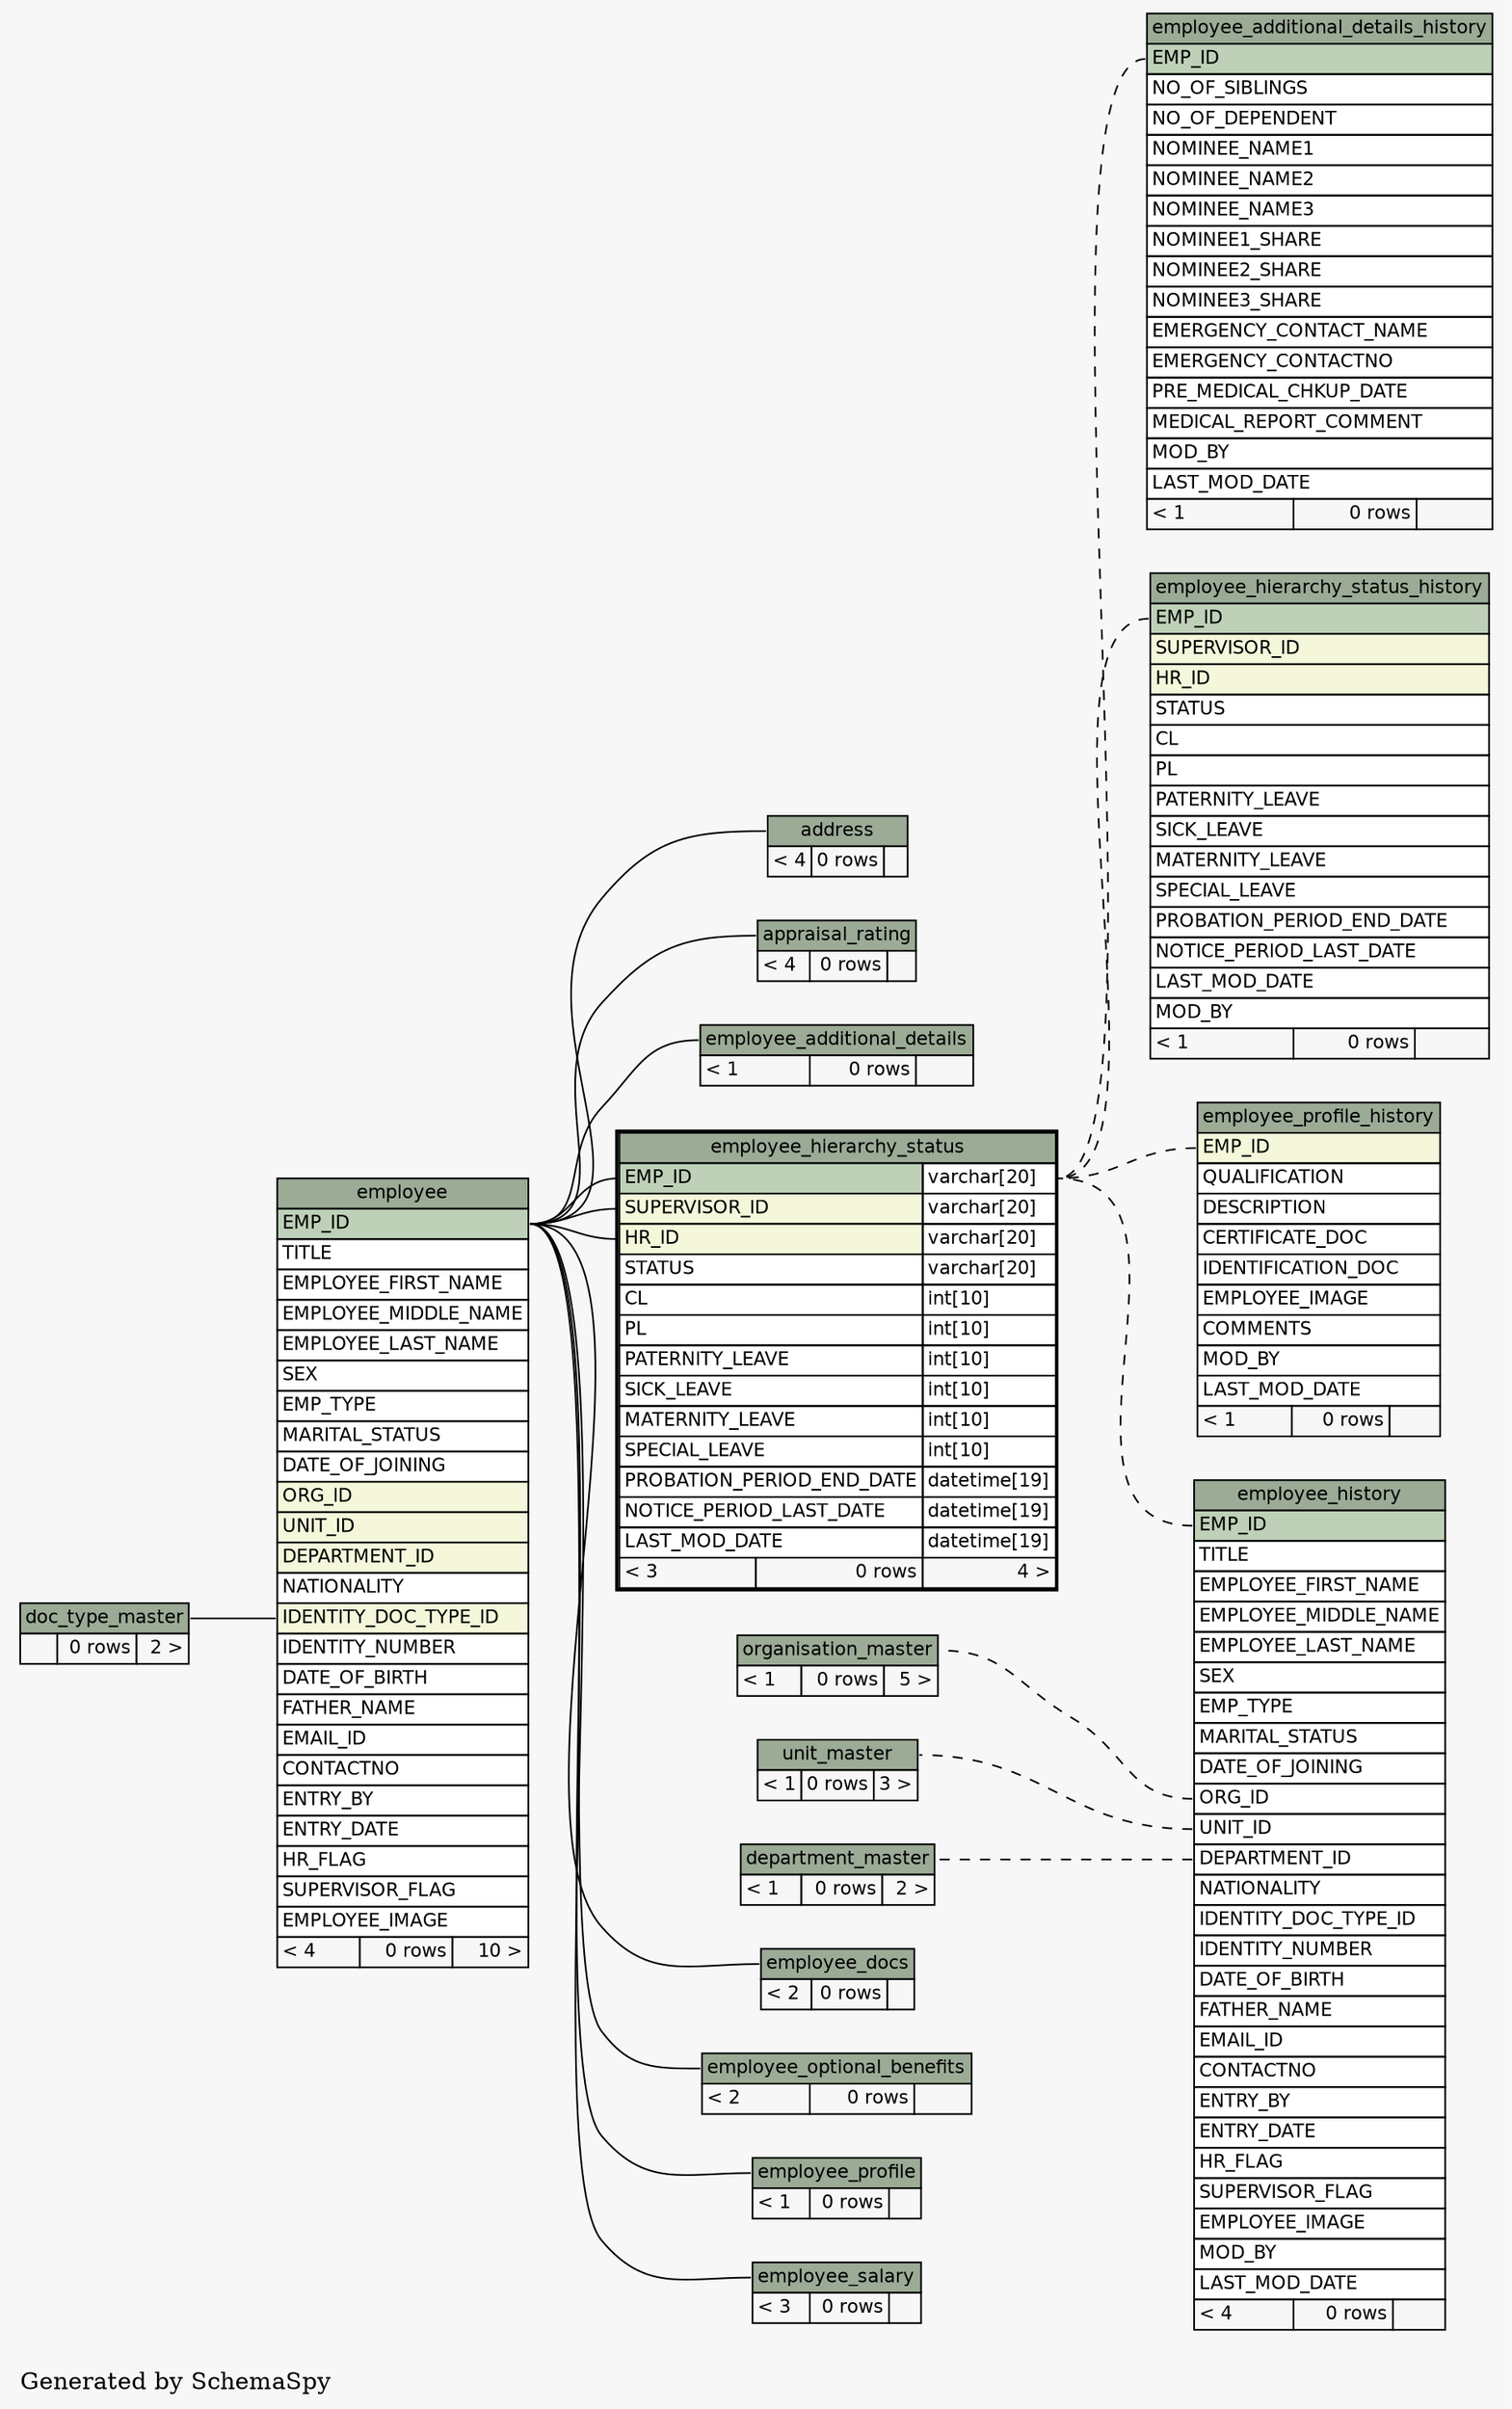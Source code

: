 // dot 2.38.0 on Windows 7 6.1
digraph "impliedTwoDegreesRelationshipsGraph" {
  graph [
    rankdir="RL"
    bgcolor="#f7f7f7"
    label="\nGenerated by SchemaSpy"
    labeljust="l"
  ];
  node [
    fontname="Helvetica"
    fontsize="11"
    shape="plaintext"
  ];
  edge [
    arrowsize="0.8"
  ];
  "address":"address.heading":w -> "employee":"EMP_ID":e [arrowtail=tee arrowhead=none];
  "appraisal_rating":"appraisal_rating.heading":w -> "employee":"EMP_ID":e [arrowtail=crowtee arrowhead=none];
  "employee":"IDENTITY_DOC_TYPE_ID":w -> "doc_type_master":"doc_type_master.heading":e [arrowtail=crowodot arrowhead=none];
  "employee_additional_details":"employee_additional_details.heading":w -> "employee":"EMP_ID":e [arrowtail=tee arrowhead=none];
  "employee_additional_details_history":"EMP_ID":w -> "employee_hierarchy_status":"EMP_ID.type":e [arrowtail=tee arrowhead=none style=dashed];
  "employee_docs":"employee_docs.heading":w -> "employee":"EMP_ID":e [arrowtail=crowtee arrowhead=none];
  "employee_hierarchy_status":"EMP_ID":w -> "employee":"EMP_ID":e [arrowtail=tee arrowhead=none];
  "employee_hierarchy_status":"HR_ID":w -> "employee":"EMP_ID":e [arrowtail=crowodot arrowhead=none];
  "employee_hierarchy_status":"SUPERVISOR_ID":w -> "employee":"EMP_ID":e [arrowtail=crowodot arrowhead=none];
  "employee_hierarchy_status_history":"EMP_ID":w -> "employee_hierarchy_status":"EMP_ID.type":e [arrowtail=tee arrowhead=none style=dashed];
  "employee_history":"DEPARTMENT_ID":w -> "department_master":"department_master.heading":e [arrowtail=crowodot arrowhead=none style=dashed];
  "employee_history":"EMP_ID":w -> "employee_hierarchy_status":"EMP_ID.type":e [arrowtail=tee arrowhead=none style=dashed];
  "employee_history":"ORG_ID":w -> "organisation_master":"organisation_master.heading":e [arrowtail=crowodot arrowhead=none style=dashed];
  "employee_history":"UNIT_ID":w -> "unit_master":"unit_master.heading":e [arrowtail=crowodot arrowhead=none style=dashed];
  "employee_optional_benefits":"employee_optional_benefits.heading":w -> "employee":"EMP_ID":e [arrowtail=crowodot arrowhead=none];
  "employee_profile":"employee_profile.heading":w -> "employee":"EMP_ID":e [arrowtail=tee arrowhead=none];
  "employee_profile_history":"EMP_ID":w -> "employee_hierarchy_status":"EMP_ID.type":e [arrowtail=crowodot arrowhead=none style=dashed];
  "employee_salary":"employee_salary.heading":w -> "employee":"EMP_ID":e [arrowtail=crowtee arrowhead=none];
  "address" [
    label=<
    <TABLE BORDER="0" CELLBORDER="1" CELLSPACING="0" BGCOLOR="#ffffff">
      <TR><TD PORT="address.heading" COLSPAN="3" BGCOLOR="#9bab96" ALIGN="CENTER">address</TD></TR>
      <TR><TD ALIGN="LEFT" BGCOLOR="#f7f7f7">&lt; 4</TD><TD ALIGN="RIGHT" BGCOLOR="#f7f7f7">0 rows</TD><TD ALIGN="RIGHT" BGCOLOR="#f7f7f7">  </TD></TR>
    </TABLE>>
    URL="address.html#graph"
    tooltip="address"
  ];
  "appraisal_rating" [
    label=<
    <TABLE BORDER="0" CELLBORDER="1" CELLSPACING="0" BGCOLOR="#ffffff">
      <TR><TD PORT="appraisal_rating.heading" COLSPAN="3" BGCOLOR="#9bab96" ALIGN="CENTER">appraisal_rating</TD></TR>
      <TR><TD ALIGN="LEFT" BGCOLOR="#f7f7f7">&lt; 4</TD><TD ALIGN="RIGHT" BGCOLOR="#f7f7f7">0 rows</TD><TD ALIGN="RIGHT" BGCOLOR="#f7f7f7">  </TD></TR>
    </TABLE>>
    URL="appraisal_rating.html#graph"
    tooltip="appraisal_rating"
  ];
  "department_master" [
    label=<
    <TABLE BORDER="0" CELLBORDER="1" CELLSPACING="0" BGCOLOR="#ffffff">
      <TR><TD PORT="department_master.heading" COLSPAN="3" BGCOLOR="#9bab96" ALIGN="CENTER">department_master</TD></TR>
      <TR><TD ALIGN="LEFT" BGCOLOR="#f7f7f7">&lt; 1</TD><TD ALIGN="RIGHT" BGCOLOR="#f7f7f7">0 rows</TD><TD ALIGN="RIGHT" BGCOLOR="#f7f7f7">2 &gt;</TD></TR>
    </TABLE>>
    URL="department_master.html#graph"
    tooltip="department_master"
  ];
  "doc_type_master" [
    label=<
    <TABLE BORDER="0" CELLBORDER="1" CELLSPACING="0" BGCOLOR="#ffffff">
      <TR><TD PORT="doc_type_master.heading" COLSPAN="3" BGCOLOR="#9bab96" ALIGN="CENTER">doc_type_master</TD></TR>
      <TR><TD ALIGN="LEFT" BGCOLOR="#f7f7f7">  </TD><TD ALIGN="RIGHT" BGCOLOR="#f7f7f7">0 rows</TD><TD ALIGN="RIGHT" BGCOLOR="#f7f7f7">2 &gt;</TD></TR>
    </TABLE>>
    URL="doc_type_master.html#graph"
    tooltip="doc_type_master"
  ];
  "employee" [
    label=<
    <TABLE BORDER="0" CELLBORDER="1" CELLSPACING="0" BGCOLOR="#ffffff">
      <TR><TD PORT="employee.heading" COLSPAN="3" BGCOLOR="#9bab96" ALIGN="CENTER">employee</TD></TR>
      <TR><TD PORT="EMP_ID" COLSPAN="3" BGCOLOR="#bed1b8" ALIGN="LEFT">EMP_ID</TD></TR>
      <TR><TD PORT="TITLE" COLSPAN="3" ALIGN="LEFT">TITLE</TD></TR>
      <TR><TD PORT="EMPLOYEE_FIRST_NAME" COLSPAN="3" ALIGN="LEFT">EMPLOYEE_FIRST_NAME</TD></TR>
      <TR><TD PORT="EMPLOYEE_MIDDLE_NAME" COLSPAN="3" ALIGN="LEFT">EMPLOYEE_MIDDLE_NAME</TD></TR>
      <TR><TD PORT="EMPLOYEE_LAST_NAME" COLSPAN="3" ALIGN="LEFT">EMPLOYEE_LAST_NAME</TD></TR>
      <TR><TD PORT="SEX" COLSPAN="3" ALIGN="LEFT">SEX</TD></TR>
      <TR><TD PORT="EMP_TYPE" COLSPAN="3" ALIGN="LEFT">EMP_TYPE</TD></TR>
      <TR><TD PORT="MARITAL_STATUS" COLSPAN="3" ALIGN="LEFT">MARITAL_STATUS</TD></TR>
      <TR><TD PORT="DATE_OF_JOINING" COLSPAN="3" ALIGN="LEFT">DATE_OF_JOINING</TD></TR>
      <TR><TD PORT="ORG_ID" COLSPAN="3" BGCOLOR="#f4f7da" ALIGN="LEFT">ORG_ID</TD></TR>
      <TR><TD PORT="UNIT_ID" COLSPAN="3" BGCOLOR="#f4f7da" ALIGN="LEFT">UNIT_ID</TD></TR>
      <TR><TD PORT="DEPARTMENT_ID" COLSPAN="3" BGCOLOR="#f4f7da" ALIGN="LEFT">DEPARTMENT_ID</TD></TR>
      <TR><TD PORT="NATIONALITY" COLSPAN="3" ALIGN="LEFT">NATIONALITY</TD></TR>
      <TR><TD PORT="IDENTITY_DOC_TYPE_ID" COLSPAN="3" BGCOLOR="#f4f7da" ALIGN="LEFT">IDENTITY_DOC_TYPE_ID</TD></TR>
      <TR><TD PORT="IDENTITY_NUMBER" COLSPAN="3" ALIGN="LEFT">IDENTITY_NUMBER</TD></TR>
      <TR><TD PORT="DATE_OF_BIRTH" COLSPAN="3" ALIGN="LEFT">DATE_OF_BIRTH</TD></TR>
      <TR><TD PORT="FATHER_NAME" COLSPAN="3" ALIGN="LEFT">FATHER_NAME</TD></TR>
      <TR><TD PORT="EMAIL_ID" COLSPAN="3" ALIGN="LEFT">EMAIL_ID</TD></TR>
      <TR><TD PORT="CONTACTNO" COLSPAN="3" ALIGN="LEFT">CONTACTNO</TD></TR>
      <TR><TD PORT="ENTRY_BY" COLSPAN="3" ALIGN="LEFT">ENTRY_BY</TD></TR>
      <TR><TD PORT="ENTRY_DATE" COLSPAN="3" ALIGN="LEFT">ENTRY_DATE</TD></TR>
      <TR><TD PORT="HR_FLAG" COLSPAN="3" ALIGN="LEFT">HR_FLAG</TD></TR>
      <TR><TD PORT="SUPERVISOR_FLAG" COLSPAN="3" ALIGN="LEFT">SUPERVISOR_FLAG</TD></TR>
      <TR><TD PORT="EMPLOYEE_IMAGE" COLSPAN="3" ALIGN="LEFT">EMPLOYEE_IMAGE</TD></TR>
      <TR><TD ALIGN="LEFT" BGCOLOR="#f7f7f7">&lt; 4</TD><TD ALIGN="RIGHT" BGCOLOR="#f7f7f7">0 rows</TD><TD ALIGN="RIGHT" BGCOLOR="#f7f7f7">10 &gt;</TD></TR>
    </TABLE>>
    URL="employee.html#graph"
    tooltip="employee"
  ];
  "employee_additional_details" [
    label=<
    <TABLE BORDER="0" CELLBORDER="1" CELLSPACING="0" BGCOLOR="#ffffff">
      <TR><TD PORT="employee_additional_details.heading" COLSPAN="3" BGCOLOR="#9bab96" ALIGN="CENTER">employee_additional_details</TD></TR>
      <TR><TD ALIGN="LEFT" BGCOLOR="#f7f7f7">&lt; 1</TD><TD ALIGN="RIGHT" BGCOLOR="#f7f7f7">0 rows</TD><TD ALIGN="RIGHT" BGCOLOR="#f7f7f7">  </TD></TR>
    </TABLE>>
    URL="employee_additional_details.html#graph"
    tooltip="employee_additional_details"
  ];
  "employee_additional_details_history" [
    label=<
    <TABLE BORDER="0" CELLBORDER="1" CELLSPACING="0" BGCOLOR="#ffffff">
      <TR><TD PORT="employee_additional_details_history.heading" COLSPAN="3" BGCOLOR="#9bab96" ALIGN="CENTER">employee_additional_details_history</TD></TR>
      <TR><TD PORT="EMP_ID" COLSPAN="3" BGCOLOR="#bed1b8" ALIGN="LEFT">EMP_ID</TD></TR>
      <TR><TD PORT="NO_OF_SIBLINGS" COLSPAN="3" ALIGN="LEFT">NO_OF_SIBLINGS</TD></TR>
      <TR><TD PORT="NO_OF_DEPENDENT" COLSPAN="3" ALIGN="LEFT">NO_OF_DEPENDENT</TD></TR>
      <TR><TD PORT="NOMINEE_NAME1" COLSPAN="3" ALIGN="LEFT">NOMINEE_NAME1</TD></TR>
      <TR><TD PORT="NOMINEE_NAME2" COLSPAN="3" ALIGN="LEFT">NOMINEE_NAME2</TD></TR>
      <TR><TD PORT="NOMINEE_NAME3" COLSPAN="3" ALIGN="LEFT">NOMINEE_NAME3</TD></TR>
      <TR><TD PORT="NOMINEE1_SHARE" COLSPAN="3" ALIGN="LEFT">NOMINEE1_SHARE</TD></TR>
      <TR><TD PORT="NOMINEE2_SHARE" COLSPAN="3" ALIGN="LEFT">NOMINEE2_SHARE</TD></TR>
      <TR><TD PORT="NOMINEE3_SHARE" COLSPAN="3" ALIGN="LEFT">NOMINEE3_SHARE</TD></TR>
      <TR><TD PORT="EMERGENCY_CONTACT_NAME" COLSPAN="3" ALIGN="LEFT">EMERGENCY_CONTACT_NAME</TD></TR>
      <TR><TD PORT="EMERGENCY_CONTACTNO" COLSPAN="3" ALIGN="LEFT">EMERGENCY_CONTACTNO</TD></TR>
      <TR><TD PORT="PRE_MEDICAL_CHKUP_DATE" COLSPAN="3" ALIGN="LEFT">PRE_MEDICAL_CHKUP_DATE</TD></TR>
      <TR><TD PORT="MEDICAL_REPORT_COMMENT" COLSPAN="3" ALIGN="LEFT">MEDICAL_REPORT_COMMENT</TD></TR>
      <TR><TD PORT="MOD_BY" COLSPAN="3" ALIGN="LEFT">MOD_BY</TD></TR>
      <TR><TD PORT="LAST_MOD_DATE" COLSPAN="3" ALIGN="LEFT">LAST_MOD_DATE</TD></TR>
      <TR><TD ALIGN="LEFT" BGCOLOR="#f7f7f7">&lt; 1</TD><TD ALIGN="RIGHT" BGCOLOR="#f7f7f7">0 rows</TD><TD ALIGN="RIGHT" BGCOLOR="#f7f7f7">  </TD></TR>
    </TABLE>>
    URL="employee_additional_details_history.html#graph"
    tooltip="employee_additional_details_history"
  ];
  "employee_docs" [
    label=<
    <TABLE BORDER="0" CELLBORDER="1" CELLSPACING="0" BGCOLOR="#ffffff">
      <TR><TD PORT="employee_docs.heading" COLSPAN="3" BGCOLOR="#9bab96" ALIGN="CENTER">employee_docs</TD></TR>
      <TR><TD ALIGN="LEFT" BGCOLOR="#f7f7f7">&lt; 2</TD><TD ALIGN="RIGHT" BGCOLOR="#f7f7f7">0 rows</TD><TD ALIGN="RIGHT" BGCOLOR="#f7f7f7">  </TD></TR>
    </TABLE>>
    URL="employee_docs.html#graph"
    tooltip="employee_docs"
  ];
  "employee_hierarchy_status" [
    label=<
    <TABLE BORDER="2" CELLBORDER="1" CELLSPACING="0" BGCOLOR="#ffffff">
      <TR><TD PORT="employee_hierarchy_status.heading" COLSPAN="3" BGCOLOR="#9bab96" ALIGN="CENTER">employee_hierarchy_status</TD></TR>
      <TR><TD PORT="EMP_ID" COLSPAN="2" BGCOLOR="#bed1b8" ALIGN="LEFT">EMP_ID</TD><TD PORT="EMP_ID.type" ALIGN="LEFT">varchar[20]</TD></TR>
      <TR><TD PORT="SUPERVISOR_ID" COLSPAN="2" BGCOLOR="#f4f7da" ALIGN="LEFT">SUPERVISOR_ID</TD><TD PORT="SUPERVISOR_ID.type" ALIGN="LEFT">varchar[20]</TD></TR>
      <TR><TD PORT="HR_ID" COLSPAN="2" BGCOLOR="#f4f7da" ALIGN="LEFT">HR_ID</TD><TD PORT="HR_ID.type" ALIGN="LEFT">varchar[20]</TD></TR>
      <TR><TD PORT="STATUS" COLSPAN="2" ALIGN="LEFT">STATUS</TD><TD PORT="STATUS.type" ALIGN="LEFT">varchar[20]</TD></TR>
      <TR><TD PORT="CL" COLSPAN="2" ALIGN="LEFT">CL</TD><TD PORT="CL.type" ALIGN="LEFT">int[10]</TD></TR>
      <TR><TD PORT="PL" COLSPAN="2" ALIGN="LEFT">PL</TD><TD PORT="PL.type" ALIGN="LEFT">int[10]</TD></TR>
      <TR><TD PORT="PATERNITY_LEAVE" COLSPAN="2" ALIGN="LEFT">PATERNITY_LEAVE</TD><TD PORT="PATERNITY_LEAVE.type" ALIGN="LEFT">int[10]</TD></TR>
      <TR><TD PORT="SICK_LEAVE" COLSPAN="2" ALIGN="LEFT">SICK_LEAVE</TD><TD PORT="SICK_LEAVE.type" ALIGN="LEFT">int[10]</TD></TR>
      <TR><TD PORT="MATERNITY_LEAVE" COLSPAN="2" ALIGN="LEFT">MATERNITY_LEAVE</TD><TD PORT="MATERNITY_LEAVE.type" ALIGN="LEFT">int[10]</TD></TR>
      <TR><TD PORT="SPECIAL_LEAVE" COLSPAN="2" ALIGN="LEFT">SPECIAL_LEAVE</TD><TD PORT="SPECIAL_LEAVE.type" ALIGN="LEFT">int[10]</TD></TR>
      <TR><TD PORT="PROBATION_PERIOD_END_DATE" COLSPAN="2" ALIGN="LEFT">PROBATION_PERIOD_END_DATE</TD><TD PORT="PROBATION_PERIOD_END_DATE.type" ALIGN="LEFT">datetime[19]</TD></TR>
      <TR><TD PORT="NOTICE_PERIOD_LAST_DATE" COLSPAN="2" ALIGN="LEFT">NOTICE_PERIOD_LAST_DATE</TD><TD PORT="NOTICE_PERIOD_LAST_DATE.type" ALIGN="LEFT">datetime[19]</TD></TR>
      <TR><TD PORT="LAST_MOD_DATE" COLSPAN="2" ALIGN="LEFT">LAST_MOD_DATE</TD><TD PORT="LAST_MOD_DATE.type" ALIGN="LEFT">datetime[19]</TD></TR>
      <TR><TD ALIGN="LEFT" BGCOLOR="#f7f7f7">&lt; 3</TD><TD ALIGN="RIGHT" BGCOLOR="#f7f7f7">0 rows</TD><TD ALIGN="RIGHT" BGCOLOR="#f7f7f7">4 &gt;</TD></TR>
    </TABLE>>
    URL="employee_hierarchy_status.html#"
    tooltip="employee_hierarchy_status"
  ];
  "employee_hierarchy_status_history" [
    label=<
    <TABLE BORDER="0" CELLBORDER="1" CELLSPACING="0" BGCOLOR="#ffffff">
      <TR><TD PORT="employee_hierarchy_status_history.heading" COLSPAN="3" BGCOLOR="#9bab96" ALIGN="CENTER">employee_hierarchy_status_history</TD></TR>
      <TR><TD PORT="EMP_ID" COLSPAN="3" BGCOLOR="#bed1b8" ALIGN="LEFT">EMP_ID</TD></TR>
      <TR><TD PORT="SUPERVISOR_ID" COLSPAN="3" BGCOLOR="#f4f7da" ALIGN="LEFT">SUPERVISOR_ID</TD></TR>
      <TR><TD PORT="HR_ID" COLSPAN="3" BGCOLOR="#f4f7da" ALIGN="LEFT">HR_ID</TD></TR>
      <TR><TD PORT="STATUS" COLSPAN="3" ALIGN="LEFT">STATUS</TD></TR>
      <TR><TD PORT="CL" COLSPAN="3" ALIGN="LEFT">CL</TD></TR>
      <TR><TD PORT="PL" COLSPAN="3" ALIGN="LEFT">PL</TD></TR>
      <TR><TD PORT="PATERNITY_LEAVE" COLSPAN="3" ALIGN="LEFT">PATERNITY_LEAVE</TD></TR>
      <TR><TD PORT="SICK_LEAVE" COLSPAN="3" ALIGN="LEFT">SICK_LEAVE</TD></TR>
      <TR><TD PORT="MATERNITY_LEAVE" COLSPAN="3" ALIGN="LEFT">MATERNITY_LEAVE</TD></TR>
      <TR><TD PORT="SPECIAL_LEAVE" COLSPAN="3" ALIGN="LEFT">SPECIAL_LEAVE</TD></TR>
      <TR><TD PORT="PROBATION_PERIOD_END_DATE" COLSPAN="3" ALIGN="LEFT">PROBATION_PERIOD_END_DATE</TD></TR>
      <TR><TD PORT="NOTICE_PERIOD_LAST_DATE" COLSPAN="3" ALIGN="LEFT">NOTICE_PERIOD_LAST_DATE</TD></TR>
      <TR><TD PORT="LAST_MOD_DATE" COLSPAN="3" ALIGN="LEFT">LAST_MOD_DATE</TD></TR>
      <TR><TD PORT="MOD_BY" COLSPAN="3" ALIGN="LEFT">MOD_BY</TD></TR>
      <TR><TD ALIGN="LEFT" BGCOLOR="#f7f7f7">&lt; 1</TD><TD ALIGN="RIGHT" BGCOLOR="#f7f7f7">0 rows</TD><TD ALIGN="RIGHT" BGCOLOR="#f7f7f7">  </TD></TR>
    </TABLE>>
    URL="employee_hierarchy_status_history.html#graph"
    tooltip="employee_hierarchy_status_history"
  ];
  "employee_history" [
    label=<
    <TABLE BORDER="0" CELLBORDER="1" CELLSPACING="0" BGCOLOR="#ffffff">
      <TR><TD PORT="employee_history.heading" COLSPAN="3" BGCOLOR="#9bab96" ALIGN="CENTER">employee_history</TD></TR>
      <TR><TD PORT="EMP_ID" COLSPAN="3" BGCOLOR="#bed1b8" ALIGN="LEFT">EMP_ID</TD></TR>
      <TR><TD PORT="TITLE" COLSPAN="3" ALIGN="LEFT">TITLE</TD></TR>
      <TR><TD PORT="EMPLOYEE_FIRST_NAME" COLSPAN="3" ALIGN="LEFT">EMPLOYEE_FIRST_NAME</TD></TR>
      <TR><TD PORT="EMPLOYEE_MIDDLE_NAME" COLSPAN="3" ALIGN="LEFT">EMPLOYEE_MIDDLE_NAME</TD></TR>
      <TR><TD PORT="EMPLOYEE_LAST_NAME" COLSPAN="3" ALIGN="LEFT">EMPLOYEE_LAST_NAME</TD></TR>
      <TR><TD PORT="SEX" COLSPAN="3" ALIGN="LEFT">SEX</TD></TR>
      <TR><TD PORT="EMP_TYPE" COLSPAN="3" ALIGN="LEFT">EMP_TYPE</TD></TR>
      <TR><TD PORT="MARITAL_STATUS" COLSPAN="3" ALIGN="LEFT">MARITAL_STATUS</TD></TR>
      <TR><TD PORT="DATE_OF_JOINING" COLSPAN="3" ALIGN="LEFT">DATE_OF_JOINING</TD></TR>
      <TR><TD PORT="ORG_ID" COLSPAN="3" ALIGN="LEFT">ORG_ID</TD></TR>
      <TR><TD PORT="UNIT_ID" COLSPAN="3" ALIGN="LEFT">UNIT_ID</TD></TR>
      <TR><TD PORT="DEPARTMENT_ID" COLSPAN="3" ALIGN="LEFT">DEPARTMENT_ID</TD></TR>
      <TR><TD PORT="NATIONALITY" COLSPAN="3" ALIGN="LEFT">NATIONALITY</TD></TR>
      <TR><TD PORT="IDENTITY_DOC_TYPE_ID" COLSPAN="3" ALIGN="LEFT">IDENTITY_DOC_TYPE_ID</TD></TR>
      <TR><TD PORT="IDENTITY_NUMBER" COLSPAN="3" ALIGN="LEFT">IDENTITY_NUMBER</TD></TR>
      <TR><TD PORT="DATE_OF_BIRTH" COLSPAN="3" ALIGN="LEFT">DATE_OF_BIRTH</TD></TR>
      <TR><TD PORT="FATHER_NAME" COLSPAN="3" ALIGN="LEFT">FATHER_NAME</TD></TR>
      <TR><TD PORT="EMAIL_ID" COLSPAN="3" ALIGN="LEFT">EMAIL_ID</TD></TR>
      <TR><TD PORT="CONTACTNO" COLSPAN="3" ALIGN="LEFT">CONTACTNO</TD></TR>
      <TR><TD PORT="ENTRY_BY" COLSPAN="3" ALIGN="LEFT">ENTRY_BY</TD></TR>
      <TR><TD PORT="ENTRY_DATE" COLSPAN="3" ALIGN="LEFT">ENTRY_DATE</TD></TR>
      <TR><TD PORT="HR_FLAG" COLSPAN="3" ALIGN="LEFT">HR_FLAG</TD></TR>
      <TR><TD PORT="SUPERVISOR_FLAG" COLSPAN="3" ALIGN="LEFT">SUPERVISOR_FLAG</TD></TR>
      <TR><TD PORT="EMPLOYEE_IMAGE" COLSPAN="3" ALIGN="LEFT">EMPLOYEE_IMAGE</TD></TR>
      <TR><TD PORT="MOD_BY" COLSPAN="3" ALIGN="LEFT">MOD_BY</TD></TR>
      <TR><TD PORT="LAST_MOD_DATE" COLSPAN="3" ALIGN="LEFT">LAST_MOD_DATE</TD></TR>
      <TR><TD ALIGN="LEFT" BGCOLOR="#f7f7f7">&lt; 4</TD><TD ALIGN="RIGHT" BGCOLOR="#f7f7f7">0 rows</TD><TD ALIGN="RIGHT" BGCOLOR="#f7f7f7">  </TD></TR>
    </TABLE>>
    URL="employee_history.html#graph"
    tooltip="employee_history"
  ];
  "employee_optional_benefits" [
    label=<
    <TABLE BORDER="0" CELLBORDER="1" CELLSPACING="0" BGCOLOR="#ffffff">
      <TR><TD PORT="employee_optional_benefits.heading" COLSPAN="3" BGCOLOR="#9bab96" ALIGN="CENTER">employee_optional_benefits</TD></TR>
      <TR><TD ALIGN="LEFT" BGCOLOR="#f7f7f7">&lt; 2</TD><TD ALIGN="RIGHT" BGCOLOR="#f7f7f7">0 rows</TD><TD ALIGN="RIGHT" BGCOLOR="#f7f7f7">  </TD></TR>
    </TABLE>>
    URL="employee_optional_benefits.html#graph"
    tooltip="employee_optional_benefits"
  ];
  "employee_profile" [
    label=<
    <TABLE BORDER="0" CELLBORDER="1" CELLSPACING="0" BGCOLOR="#ffffff">
      <TR><TD PORT="employee_profile.heading" COLSPAN="3" BGCOLOR="#9bab96" ALIGN="CENTER">employee_profile</TD></TR>
      <TR><TD ALIGN="LEFT" BGCOLOR="#f7f7f7">&lt; 1</TD><TD ALIGN="RIGHT" BGCOLOR="#f7f7f7">0 rows</TD><TD ALIGN="RIGHT" BGCOLOR="#f7f7f7">  </TD></TR>
    </TABLE>>
    URL="employee_profile.html#graph"
    tooltip="employee_profile"
  ];
  "employee_profile_history" [
    label=<
    <TABLE BORDER="0" CELLBORDER="1" CELLSPACING="0" BGCOLOR="#ffffff">
      <TR><TD PORT="employee_profile_history.heading" COLSPAN="3" BGCOLOR="#9bab96" ALIGN="CENTER">employee_profile_history</TD></TR>
      <TR><TD PORT="EMP_ID" COLSPAN="3" BGCOLOR="#f4f7da" ALIGN="LEFT">EMP_ID</TD></TR>
      <TR><TD PORT="QUALIFICATION" COLSPAN="3" ALIGN="LEFT">QUALIFICATION</TD></TR>
      <TR><TD PORT="DESCRIPTION" COLSPAN="3" ALIGN="LEFT">DESCRIPTION</TD></TR>
      <TR><TD PORT="CERTIFICATE_DOC" COLSPAN="3" ALIGN="LEFT">CERTIFICATE_DOC</TD></TR>
      <TR><TD PORT="IDENTIFICATION_DOC" COLSPAN="3" ALIGN="LEFT">IDENTIFICATION_DOC</TD></TR>
      <TR><TD PORT="EMPLOYEE_IMAGE" COLSPAN="3" ALIGN="LEFT">EMPLOYEE_IMAGE</TD></TR>
      <TR><TD PORT="COMMENTS" COLSPAN="3" ALIGN="LEFT">COMMENTS</TD></TR>
      <TR><TD PORT="MOD_BY" COLSPAN="3" ALIGN="LEFT">MOD_BY</TD></TR>
      <TR><TD PORT="LAST_MOD_DATE" COLSPAN="3" ALIGN="LEFT">LAST_MOD_DATE</TD></TR>
      <TR><TD ALIGN="LEFT" BGCOLOR="#f7f7f7">&lt; 1</TD><TD ALIGN="RIGHT" BGCOLOR="#f7f7f7">0 rows</TD><TD ALIGN="RIGHT" BGCOLOR="#f7f7f7">  </TD></TR>
    </TABLE>>
    URL="employee_profile_history.html#graph"
    tooltip="employee_profile_history"
  ];
  "employee_salary" [
    label=<
    <TABLE BORDER="0" CELLBORDER="1" CELLSPACING="0" BGCOLOR="#ffffff">
      <TR><TD PORT="employee_salary.heading" COLSPAN="3" BGCOLOR="#9bab96" ALIGN="CENTER">employee_salary</TD></TR>
      <TR><TD ALIGN="LEFT" BGCOLOR="#f7f7f7">&lt; 3</TD><TD ALIGN="RIGHT" BGCOLOR="#f7f7f7">0 rows</TD><TD ALIGN="RIGHT" BGCOLOR="#f7f7f7">  </TD></TR>
    </TABLE>>
    URL="employee_salary.html#graph"
    tooltip="employee_salary"
  ];
  "organisation_master" [
    label=<
    <TABLE BORDER="0" CELLBORDER="1" CELLSPACING="0" BGCOLOR="#ffffff">
      <TR><TD PORT="organisation_master.heading" COLSPAN="3" BGCOLOR="#9bab96" ALIGN="CENTER">organisation_master</TD></TR>
      <TR><TD ALIGN="LEFT" BGCOLOR="#f7f7f7">&lt; 1</TD><TD ALIGN="RIGHT" BGCOLOR="#f7f7f7">0 rows</TD><TD ALIGN="RIGHT" BGCOLOR="#f7f7f7">5 &gt;</TD></TR>
    </TABLE>>
    URL="organisation_master.html#graph"
    tooltip="organisation_master"
  ];
  "unit_master" [
    label=<
    <TABLE BORDER="0" CELLBORDER="1" CELLSPACING="0" BGCOLOR="#ffffff">
      <TR><TD PORT="unit_master.heading" COLSPAN="3" BGCOLOR="#9bab96" ALIGN="CENTER">unit_master</TD></TR>
      <TR><TD ALIGN="LEFT" BGCOLOR="#f7f7f7">&lt; 1</TD><TD ALIGN="RIGHT" BGCOLOR="#f7f7f7">0 rows</TD><TD ALIGN="RIGHT" BGCOLOR="#f7f7f7">3 &gt;</TD></TR>
    </TABLE>>
    URL="unit_master.html#graph"
    tooltip="unit_master"
  ];
}
